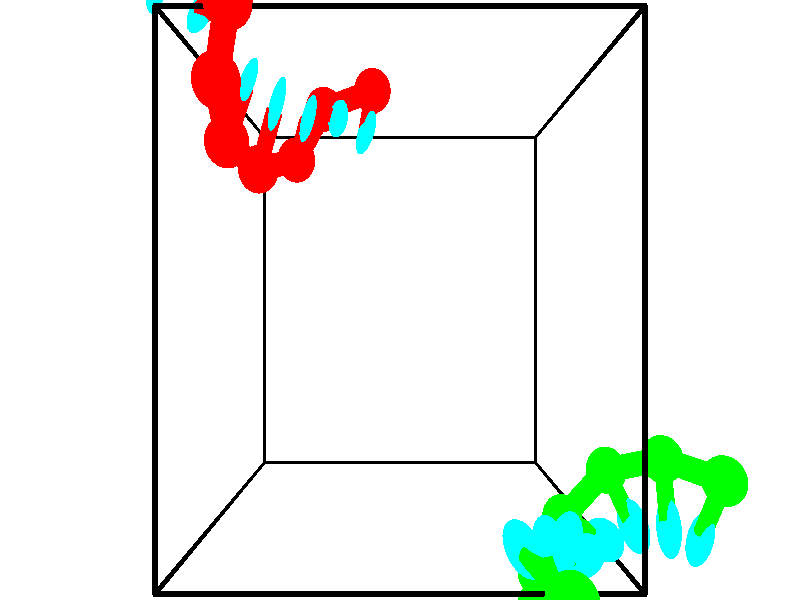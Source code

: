 // switches for output
#declare DRAW_BASES = 1; // possible values are 0, 1; only relevant for DNA ribbons
#declare DRAW_BASES_TYPE = 3; // possible values are 1, 2, 3; only relevant for DNA ribbons
#declare DRAW_FOG = 0; // set to 1 to enable fog

#include "colors.inc"

#include "transforms.inc"
background { rgb <1, 1, 1>}

#default {
   normal{
       ripples 0.25
       frequency 0.20
       turbulence 0.2
       lambda 5
   }
	finish {
		phong 0.1
		phong_size 40.
	}
}

// original window dimensions: 1024x640


// camera settings

camera {
	sky <-0, 1, 0>
	up <-0, 1, 0>
	right 1.6 * <1, 0, 0>
	location <2.5, 2.5, 11.1562>
	look_at <2.5, 2.5, 2.5>
	direction <0, 0, -8.6562>
	angle 67.0682
}


# declare cpy_camera_pos = <2.5, 2.5, 11.1562>;
# if (DRAW_FOG = 1)
fog {
	fog_type 2
	up vnormalize(cpy_camera_pos)
	color rgbt<1,1,1,0.3>
	distance 1e-5
	fog_alt 3e-3
	fog_offset 4
}
# end


// LIGHTS

# declare lum = 6;
global_settings {
	ambient_light rgb lum * <0.05, 0.05, 0.05>
	max_trace_level 15
}# declare cpy_direct_light_amount = 0.25;
light_source
{	1000 * <-1, -1, 1>,
	rgb lum * cpy_direct_light_amount
	parallel
}

light_source
{	1000 * <1, 1, -1>,
	rgb lum * cpy_direct_light_amount
	parallel
}

// strand 0

// nucleotide -1

// particle -1
sphere {
	<2.121906, 4.893742, 2.868675> 0.250000
	pigment { color rgbt <1,0,0,0> }
	no_shadow
}
cylinder {
	<2.084389, 4.569405, 3.099754>,  <2.061879, 4.374802, 3.238402>, 0.100000
	pigment { color rgbt <1,0,0,0> }
	no_shadow
}
cylinder {
	<2.084389, 4.569405, 3.099754>,  <2.121906, 4.893742, 2.868675>, 0.100000
	pigment { color rgbt <1,0,0,0> }
	no_shadow
}

// particle -1
sphere {
	<2.084389, 4.569405, 3.099754> 0.100000
	pigment { color rgbt <1,0,0,0> }
	no_shadow
}
sphere {
	0, 1
	scale<0.080000,0.200000,0.300000>
	matrix <-0.806501, 0.402102, 0.433440,
		-0.583746, -0.425262, -0.691660,
		-0.093792, -0.810843, 0.577699,
		2.056251, 4.326152, 3.273064>
	pigment { color rgbt <0,1,1,0> }
	no_shadow
}
cylinder {
	<1.451697, 4.690200, 2.833323>,  <2.121906, 4.893742, 2.868675>, 0.130000
	pigment { color rgbt <1,0,0,0> }
	no_shadow
}

// nucleotide -1

// particle -1
sphere {
	<1.451697, 4.690200, 2.833323> 0.250000
	pigment { color rgbt <1,0,0,0> }
	no_shadow
}
cylinder {
	<1.598011, 4.545013, 3.176125>,  <1.685799, 4.457901, 3.381806>, 0.100000
	pigment { color rgbt <1,0,0,0> }
	no_shadow
}
cylinder {
	<1.598011, 4.545013, 3.176125>,  <1.451697, 4.690200, 2.833323>, 0.100000
	pigment { color rgbt <1,0,0,0> }
	no_shadow
}

// particle -1
sphere {
	<1.598011, 4.545013, 3.176125> 0.100000
	pigment { color rgbt <1,0,0,0> }
	no_shadow
}
sphere {
	0, 1
	scale<0.080000,0.200000,0.300000>
	matrix <-0.872465, 0.186879, 0.451533,
		-0.324048, -0.912870, -0.248318,
		0.365785, -0.362967, 0.857004,
		1.707747, 4.436123, 3.433226>
	pigment { color rgbt <0,1,1,0> }
	no_shadow
}
cylinder {
	<1.101432, 4.073961, 3.004194>,  <1.451697, 4.690200, 2.833323>, 0.130000
	pigment { color rgbt <1,0,0,0> }
	no_shadow
}

// nucleotide -1

// particle -1
sphere {
	<1.101432, 4.073961, 3.004194> 0.250000
	pigment { color rgbt <1,0,0,0> }
	no_shadow
}
cylinder {
	<1.240414, 4.257118, 3.331512>,  <1.323803, 4.367013, 3.527904>, 0.100000
	pigment { color rgbt <1,0,0,0> }
	no_shadow
}
cylinder {
	<1.240414, 4.257118, 3.331512>,  <1.101432, 4.073961, 3.004194>, 0.100000
	pigment { color rgbt <1,0,0,0> }
	no_shadow
}

// particle -1
sphere {
	<1.240414, 4.257118, 3.331512> 0.100000
	pigment { color rgbt <1,0,0,0> }
	no_shadow
}
sphere {
	0, 1
	scale<0.080000,0.200000,0.300000>
	matrix <-0.931915, 0.265385, 0.247196,
		-0.103974, -0.848472, 0.518927,
		0.347455, 0.457893, 0.818297,
		1.344650, 4.394486, 3.577001>
	pigment { color rgbt <0,1,1,0> }
	no_shadow
}
cylinder {
	<0.715580, 3.870728, 3.550026>,  <1.101432, 4.073961, 3.004194>, 0.130000
	pigment { color rgbt <1,0,0,0> }
	no_shadow
}

// nucleotide -1

// particle -1
sphere {
	<0.715580, 3.870728, 3.550026> 0.250000
	pigment { color rgbt <1,0,0,0> }
	no_shadow
}
cylinder {
	<0.861710, 4.231796, 3.640999>,  <0.949388, 4.448437, 3.695582>, 0.100000
	pigment { color rgbt <1,0,0,0> }
	no_shadow
}
cylinder {
	<0.861710, 4.231796, 3.640999>,  <0.715580, 3.870728, 3.550026>, 0.100000
	pigment { color rgbt <1,0,0,0> }
	no_shadow
}

// particle -1
sphere {
	<0.861710, 4.231796, 3.640999> 0.100000
	pigment { color rgbt <1,0,0,0> }
	no_shadow
}
sphere {
	0, 1
	scale<0.080000,0.200000,0.300000>
	matrix <-0.887384, 0.263891, 0.378036,
		0.281227, -0.339920, 0.897422,
		0.365323, 0.902671, 0.227427,
		0.971307, 4.502597, 3.709228>
	pigment { color rgbt <0,1,1,0> }
	no_shadow
}
cylinder {
	<0.516001, 4.009777, 4.240506>,  <0.715580, 3.870728, 3.550026>, 0.130000
	pigment { color rgbt <1,0,0,0> }
	no_shadow
}

// nucleotide -1

// particle -1
sphere {
	<0.516001, 4.009777, 4.240506> 0.250000
	pigment { color rgbt <1,0,0,0> }
	no_shadow
}
cylinder {
	<0.607456, 4.371361, 4.095963>,  <0.662329, 4.588311, 4.009236>, 0.100000
	pigment { color rgbt <1,0,0,0> }
	no_shadow
}
cylinder {
	<0.607456, 4.371361, 4.095963>,  <0.516001, 4.009777, 4.240506>, 0.100000
	pigment { color rgbt <1,0,0,0> }
	no_shadow
}

// particle -1
sphere {
	<0.607456, 4.371361, 4.095963> 0.100000
	pigment { color rgbt <1,0,0,0> }
	no_shadow
}
sphere {
	0, 1
	scale<0.080000,0.200000,0.300000>
	matrix <-0.779378, 0.392391, 0.488466,
		0.583348, 0.169955, 0.794242,
		0.228637, 0.903961, -0.361360,
		0.676047, 4.642549, 3.987555>
	pigment { color rgbt <0,1,1,0> }
	no_shadow
}
cylinder {
	<0.575705, 4.416496, 4.839313>,  <0.516001, 4.009777, 4.240506>, 0.130000
	pigment { color rgbt <1,0,0,0> }
	no_shadow
}

// nucleotide -1

// particle -1
sphere {
	<0.575705, 4.416496, 4.839313> 0.250000
	pigment { color rgbt <1,0,0,0> }
	no_shadow
}
cylinder {
	<0.493690, 4.653534, 4.527725>,  <0.444482, 4.795757, 4.340773>, 0.100000
	pigment { color rgbt <1,0,0,0> }
	no_shadow
}
cylinder {
	<0.493690, 4.653534, 4.527725>,  <0.575705, 4.416496, 4.839313>, 0.100000
	pigment { color rgbt <1,0,0,0> }
	no_shadow
}

// particle -1
sphere {
	<0.493690, 4.653534, 4.527725> 0.100000
	pigment { color rgbt <1,0,0,0> }
	no_shadow
}
sphere {
	0, 1
	scale<0.080000,0.200000,0.300000>
	matrix <-0.586858, 0.562507, 0.582395,
		0.783299, 0.576556, 0.232434,
		-0.205037, 0.592595, -0.778968,
		0.432179, 4.831313, 4.294035>
	pigment { color rgbt <0,1,1,0> }
	no_shadow
}
cylinder {
	<0.753166, 5.037886, 5.044008>,  <0.575705, 4.416496, 4.839313>, 0.130000
	pigment { color rgbt <1,0,0,0> }
	no_shadow
}

// nucleotide -1

// particle -1
sphere {
	<0.753166, 5.037886, 5.044008> 0.250000
	pigment { color rgbt <1,0,0,0> }
	no_shadow
}
cylinder {
	<0.496559, 5.094818, 4.742493>,  <0.342595, 5.128977, 4.561584>, 0.100000
	pigment { color rgbt <1,0,0,0> }
	no_shadow
}
cylinder {
	<0.496559, 5.094818, 4.742493>,  <0.753166, 5.037886, 5.044008>, 0.100000
	pigment { color rgbt <1,0,0,0> }
	no_shadow
}

// particle -1
sphere {
	<0.496559, 5.094818, 4.742493> 0.100000
	pigment { color rgbt <1,0,0,0> }
	no_shadow
}
sphere {
	0, 1
	scale<0.080000,0.200000,0.300000>
	matrix <-0.696083, 0.304938, 0.649986,
		0.322371, 0.941677, -0.096549,
		-0.641518, 0.142330, -0.753788,
		0.304104, 5.137517, 4.516356>
	pigment { color rgbt <0,1,1,0> }
	no_shadow
}
cylinder {
	<0.291032, 5.608263, 5.216195>,  <0.753166, 5.037886, 5.044008>, 0.130000
	pigment { color rgbt <1,0,0,0> }
	no_shadow
}

// nucleotide -1

// particle -1
sphere {
	<0.291032, 5.608263, 5.216195> 0.250000
	pigment { color rgbt <1,0,0,0> }
	no_shadow
}
cylinder {
	<0.069130, 5.434868, 4.932129>,  <-0.064011, 5.330831, 4.761689>, 0.100000
	pigment { color rgbt <1,0,0,0> }
	no_shadow
}
cylinder {
	<0.069130, 5.434868, 4.932129>,  <0.291032, 5.608263, 5.216195>, 0.100000
	pigment { color rgbt <1,0,0,0> }
	no_shadow
}

// particle -1
sphere {
	<0.069130, 5.434868, 4.932129> 0.100000
	pigment { color rgbt <1,0,0,0> }
	no_shadow
}
sphere {
	0, 1
	scale<0.080000,0.200000,0.300000>
	matrix <-0.783116, -0.016255, 0.621664,
		-0.281026, 0.901014, -0.330453,
		-0.554756, -0.433486, -0.710166,
		-0.097297, 5.304822, 4.719079>
	pigment { color rgbt <0,1,1,0> }
	no_shadow
}
// strand 1

// nucleotide -1

// particle -1
sphere {
	<4.060524, 0.199533, 5.694542> 0.250000
	pigment { color rgbt <0,1,0,0> }
	no_shadow
}
cylinder {
	<3.871173, 0.330032, 5.367256>,  <3.757563, 0.408332, 5.170885>, 0.100000
	pigment { color rgbt <0,1,0,0> }
	no_shadow
}
cylinder {
	<3.871173, 0.330032, 5.367256>,  <4.060524, 0.199533, 5.694542>, 0.100000
	pigment { color rgbt <0,1,0,0> }
	no_shadow
}

// particle -1
sphere {
	<3.871173, 0.330032, 5.367256> 0.100000
	pigment { color rgbt <0,1,0,0> }
	no_shadow
}
sphere {
	0, 1
	scale<0.080000,0.200000,0.300000>
	matrix <0.825508, -0.159774, -0.541303,
		-0.307329, -0.931683, -0.193689,
		-0.473376, 0.326250, -0.818215,
		3.729160, 0.427907, 5.121791>
	pigment { color rgbt <0,1,1,0> }
	no_shadow
}
cylinder {
	<4.136943, -0.271582, 5.237304>,  <4.060524, 0.199533, 5.694542>, 0.130000
	pigment { color rgbt <0,1,0,0> }
	no_shadow
}

// nucleotide -1

// particle -1
sphere {
	<4.136943, -0.271582, 5.237304> 0.250000
	pigment { color rgbt <0,1,0,0> }
	no_shadow
}
cylinder {
	<4.084215, 0.077774, 5.049767>,  <4.052578, 0.287388, 4.937244>, 0.100000
	pigment { color rgbt <0,1,0,0> }
	no_shadow
}
cylinder {
	<4.084215, 0.077774, 5.049767>,  <4.136943, -0.271582, 5.237304>, 0.100000
	pigment { color rgbt <0,1,0,0> }
	no_shadow
}

// particle -1
sphere {
	<4.084215, 0.077774, 5.049767> 0.100000
	pigment { color rgbt <0,1,0,0> }
	no_shadow
}
sphere {
	0, 1
	scale<0.080000,0.200000,0.300000>
	matrix <0.698509, -0.253752, -0.669100,
		-0.703355, -0.415692, -0.576621,
		-0.131821, 0.873390, -0.468842,
		4.044669, 0.339791, 4.909114>
	pigment { color rgbt <0,1,1,0> }
	no_shadow
}
cylinder {
	<4.050528, -0.363249, 4.458456>,  <4.136943, -0.271582, 5.237304>, 0.130000
	pigment { color rgbt <0,1,0,0> }
	no_shadow
}

// nucleotide -1

// particle -1
sphere {
	<4.050528, -0.363249, 4.458456> 0.250000
	pigment { color rgbt <0,1,0,0> }
	no_shadow
}
cylinder {
	<4.198682, 0.005524, 4.503815>,  <4.287574, 0.226787, 4.531030>, 0.100000
	pigment { color rgbt <0,1,0,0> }
	no_shadow
}
cylinder {
	<4.198682, 0.005524, 4.503815>,  <4.050528, -0.363249, 4.458456>, 0.100000
	pigment { color rgbt <0,1,0,0> }
	no_shadow
}

// particle -1
sphere {
	<4.198682, 0.005524, 4.503815> 0.100000
	pigment { color rgbt <0,1,0,0> }
	no_shadow
}
sphere {
	0, 1
	scale<0.080000,0.200000,0.300000>
	matrix <0.786801, -0.246497, -0.565848,
		-0.493720, 0.298803, -0.816674,
		0.370385, 0.921931, 0.113398,
		4.309797, 0.282103, 4.537834>
	pigment { color rgbt <0,1,1,0> }
	no_shadow
}
cylinder {
	<4.183083, -0.258577, 3.820958>,  <4.050528, -0.363249, 4.458456>, 0.130000
	pigment { color rgbt <0,1,0,0> }
	no_shadow
}

// nucleotide -1

// particle -1
sphere {
	<4.183083, -0.258577, 3.820958> 0.250000
	pigment { color rgbt <0,1,0,0> }
	no_shadow
}
cylinder {
	<4.412283, -0.069244, 4.088577>,  <4.549803, 0.044355, 4.249149>, 0.100000
	pigment { color rgbt <0,1,0,0> }
	no_shadow
}
cylinder {
	<4.412283, -0.069244, 4.088577>,  <4.183083, -0.258577, 3.820958>, 0.100000
	pigment { color rgbt <0,1,0,0> }
	no_shadow
}

// particle -1
sphere {
	<4.412283, -0.069244, 4.088577> 0.100000
	pigment { color rgbt <0,1,0,0> }
	no_shadow
}
sphere {
	0, 1
	scale<0.080000,0.200000,0.300000>
	matrix <0.812709, -0.222881, -0.538357,
		-0.105703, 0.852222, -0.512392,
		0.573001, 0.473331, 0.669049,
		4.584183, 0.072755, 4.289292>
	pigment { color rgbt <0,1,1,0> }
	no_shadow
}
cylinder {
	<4.586532, 0.161416, 3.390847>,  <4.183083, -0.258577, 3.820958>, 0.130000
	pigment { color rgbt <0,1,0,0> }
	no_shadow
}

// nucleotide -1

// particle -1
sphere {
	<4.586532, 0.161416, 3.390847> 0.250000
	pigment { color rgbt <0,1,0,0> }
	no_shadow
}
cylinder {
	<4.769712, 0.147430, 3.746162>,  <4.879621, 0.139039, 3.959352>, 0.100000
	pigment { color rgbt <0,1,0,0> }
	no_shadow
}
cylinder {
	<4.769712, 0.147430, 3.746162>,  <4.586532, 0.161416, 3.390847>, 0.100000
	pigment { color rgbt <0,1,0,0> }
	no_shadow
}

// particle -1
sphere {
	<4.769712, 0.147430, 3.746162> 0.100000
	pigment { color rgbt <0,1,0,0> }
	no_shadow
}
sphere {
	0, 1
	scale<0.080000,0.200000,0.300000>
	matrix <0.842252, -0.302624, -0.446129,
		0.284416, 0.952469, -0.109138,
		0.457951, -0.034965, 0.888289,
		4.907098, 0.136941, 4.012649>
	pigment { color rgbt <0,1,1,0> }
	no_shadow
}
cylinder {
	<5.184872, 0.652972, 3.292083>,  <4.586532, 0.161416, 3.390847>, 0.130000
	pigment { color rgbt <0,1,0,0> }
	no_shadow
}

// nucleotide -1

// particle -1
sphere {
	<5.184872, 0.652972, 3.292083> 0.250000
	pigment { color rgbt <0,1,0,0> }
	no_shadow
}
cylinder {
	<5.270501, 0.401611, 3.591225>,  <5.321878, 0.250795, 3.770710>, 0.100000
	pigment { color rgbt <0,1,0,0> }
	no_shadow
}
cylinder {
	<5.270501, 0.401611, 3.591225>,  <5.184872, 0.652972, 3.292083>, 0.100000
	pigment { color rgbt <0,1,0,0> }
	no_shadow
}

// particle -1
sphere {
	<5.270501, 0.401611, 3.591225> 0.100000
	pigment { color rgbt <0,1,0,0> }
	no_shadow
}
sphere {
	0, 1
	scale<0.080000,0.200000,0.300000>
	matrix <0.873674, -0.219241, -0.434311,
		0.436882, 0.746355, 0.502084,
		0.214073, -0.628401, 0.747854,
		5.334723, 0.213091, 3.815581>
	pigment { color rgbt <0,1,1,0> }
	no_shadow
}
cylinder {
	<5.821879, 0.818213, 3.501662>,  <5.184872, 0.652972, 3.292083>, 0.130000
	pigment { color rgbt <0,1,0,0> }
	no_shadow
}

// nucleotide -1

// particle -1
sphere {
	<5.821879, 0.818213, 3.501662> 0.250000
	pigment { color rgbt <0,1,0,0> }
	no_shadow
}
cylinder {
	<5.796941, 0.454880, 3.667091>,  <5.781978, 0.236880, 3.766349>, 0.100000
	pigment { color rgbt <0,1,0,0> }
	no_shadow
}
cylinder {
	<5.796941, 0.454880, 3.667091>,  <5.821879, 0.818213, 3.501662>, 0.100000
	pigment { color rgbt <0,1,0,0> }
	no_shadow
}

// particle -1
sphere {
	<5.796941, 0.454880, 3.667091> 0.100000
	pigment { color rgbt <0,1,0,0> }
	no_shadow
}
sphere {
	0, 1
	scale<0.080000,0.200000,0.300000>
	matrix <0.951809, -0.178787, -0.249188,
		0.300287, 0.378108, 0.875706,
		-0.062345, -0.908333, 0.413575,
		5.778237, 0.182380, 3.791164>
	pigment { color rgbt <0,1,1,0> }
	no_shadow
}
cylinder {
	<6.369585, 0.700416, 3.951435>,  <5.821879, 0.818213, 3.501662>, 0.130000
	pigment { color rgbt <0,1,0,0> }
	no_shadow
}

// nucleotide -1

// particle -1
sphere {
	<6.369585, 0.700416, 3.951435> 0.250000
	pigment { color rgbt <0,1,0,0> }
	no_shadow
}
cylinder {
	<6.257730, 0.331711, 3.843987>,  <6.190618, 0.110488, 3.779517>, 0.100000
	pigment { color rgbt <0,1,0,0> }
	no_shadow
}
cylinder {
	<6.257730, 0.331711, 3.843987>,  <6.369585, 0.700416, 3.951435>, 0.100000
	pigment { color rgbt <0,1,0,0> }
	no_shadow
}

// particle -1
sphere {
	<6.257730, 0.331711, 3.843987> 0.100000
	pigment { color rgbt <0,1,0,0> }
	no_shadow
}
sphere {
	0, 1
	scale<0.080000,0.200000,0.300000>
	matrix <0.955055, -0.238395, -0.176174,
		0.098353, -0.305812, 0.946998,
		-0.279636, -0.921763, -0.268621,
		6.173840, 0.055182, 3.763400>
	pigment { color rgbt <0,1,1,0> }
	no_shadow
}
// box output
cylinder {
	<0.000000, 0.000000, 0.000000>,  <5.000000, 0.000000, 0.000000>, 0.025000
	pigment { color rgbt <0,0,0,0> }
	no_shadow
}
cylinder {
	<0.000000, 0.000000, 0.000000>,  <0.000000, 5.000000, 0.000000>, 0.025000
	pigment { color rgbt <0,0,0,0> }
	no_shadow
}
cylinder {
	<0.000000, 0.000000, 0.000000>,  <0.000000, 0.000000, 5.000000>, 0.025000
	pigment { color rgbt <0,0,0,0> }
	no_shadow
}
cylinder {
	<5.000000, 5.000000, 5.000000>,  <0.000000, 5.000000, 5.000000>, 0.025000
	pigment { color rgbt <0,0,0,0> }
	no_shadow
}
cylinder {
	<5.000000, 5.000000, 5.000000>,  <5.000000, 0.000000, 5.000000>, 0.025000
	pigment { color rgbt <0,0,0,0> }
	no_shadow
}
cylinder {
	<5.000000, 5.000000, 5.000000>,  <5.000000, 5.000000, 0.000000>, 0.025000
	pigment { color rgbt <0,0,0,0> }
	no_shadow
}
cylinder {
	<0.000000, 0.000000, 5.000000>,  <0.000000, 5.000000, 5.000000>, 0.025000
	pigment { color rgbt <0,0,0,0> }
	no_shadow
}
cylinder {
	<0.000000, 0.000000, 5.000000>,  <5.000000, 0.000000, 5.000000>, 0.025000
	pigment { color rgbt <0,0,0,0> }
	no_shadow
}
cylinder {
	<5.000000, 5.000000, 0.000000>,  <0.000000, 5.000000, 0.000000>, 0.025000
	pigment { color rgbt <0,0,0,0> }
	no_shadow
}
cylinder {
	<5.000000, 5.000000, 0.000000>,  <5.000000, 0.000000, 0.000000>, 0.025000
	pigment { color rgbt <0,0,0,0> }
	no_shadow
}
cylinder {
	<5.000000, 0.000000, 5.000000>,  <5.000000, 0.000000, 0.000000>, 0.025000
	pigment { color rgbt <0,0,0,0> }
	no_shadow
}
cylinder {
	<0.000000, 5.000000, 0.000000>,  <0.000000, 5.000000, 5.000000>, 0.025000
	pigment { color rgbt <0,0,0,0> }
	no_shadow
}
// end of box output

